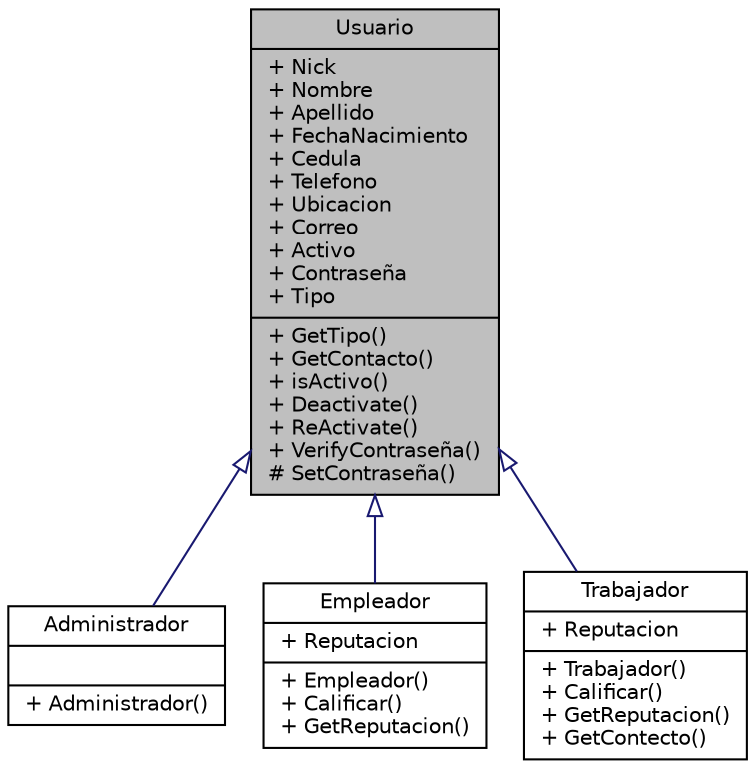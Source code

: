 digraph "Usuario"
{
 // INTERACTIVE_SVG=YES
 // LATEX_PDF_SIZE
  edge [fontname="Helvetica",fontsize="10",labelfontname="Helvetica",labelfontsize="10"];
  node [fontname="Helvetica",fontsize="10",shape=record];
  Node1 [label="{Usuario\n|+ Nick\l+ Nombre\l+ Apellido\l+ FechaNacimiento\l+ Cedula\l+ Telefono\l+ Ubicacion\l+ Correo\l+ Activo\l+ Contraseña\l+ Tipo\l|+ GetTipo()\l+ GetContacto()\l+ isActivo()\l+ Deactivate()\l+ ReActivate()\l+ VerifyContraseña()\l# SetContraseña()\l}",height=0.2,width=0.4,color="black", fillcolor="grey75", style="filled", fontcolor="black",tooltip="Clase abstracta Usuario para que luego hereden Administrador, Trabajador y Empleador"];
  Node1 -> Node2 [dir="back",color="midnightblue",fontsize="10",style="solid",arrowtail="onormal",fontname="Helvetica"];
  Node2 [label="{Administrador\n||+ Administrador()\l}",height=0.2,width=0.4,color="black", fillcolor="white", style="filled",URL="$classAdministrador.html",tooltip="Clase Administrador que hereda de Usuario"];
  Node1 -> Node3 [dir="back",color="midnightblue",fontsize="10",style="solid",arrowtail="onormal",fontname="Helvetica"];
  Node3 [label="{Empleador\n|+ Reputacion\l|+ Empleador()\l+ Calificar()\l+ GetReputacion()\l}",height=0.2,width=0.4,color="black", fillcolor="white", style="filled",URL="$classEmpleador.html",tooltip="Clase empleador que hereda de Usuario"];
  Node1 -> Node4 [dir="back",color="midnightblue",fontsize="10",style="solid",arrowtail="onormal",fontname="Helvetica"];
  Node4 [label="{Trabajador\n|+ Reputacion\l|+ Trabajador()\l+ Calificar()\l+ GetReputacion()\l+ GetContecto()\l}",height=0.2,width=0.4,color="black", fillcolor="white", style="filled",URL="$classTrabajador.html",tooltip="Clase que hereda de"];
}
